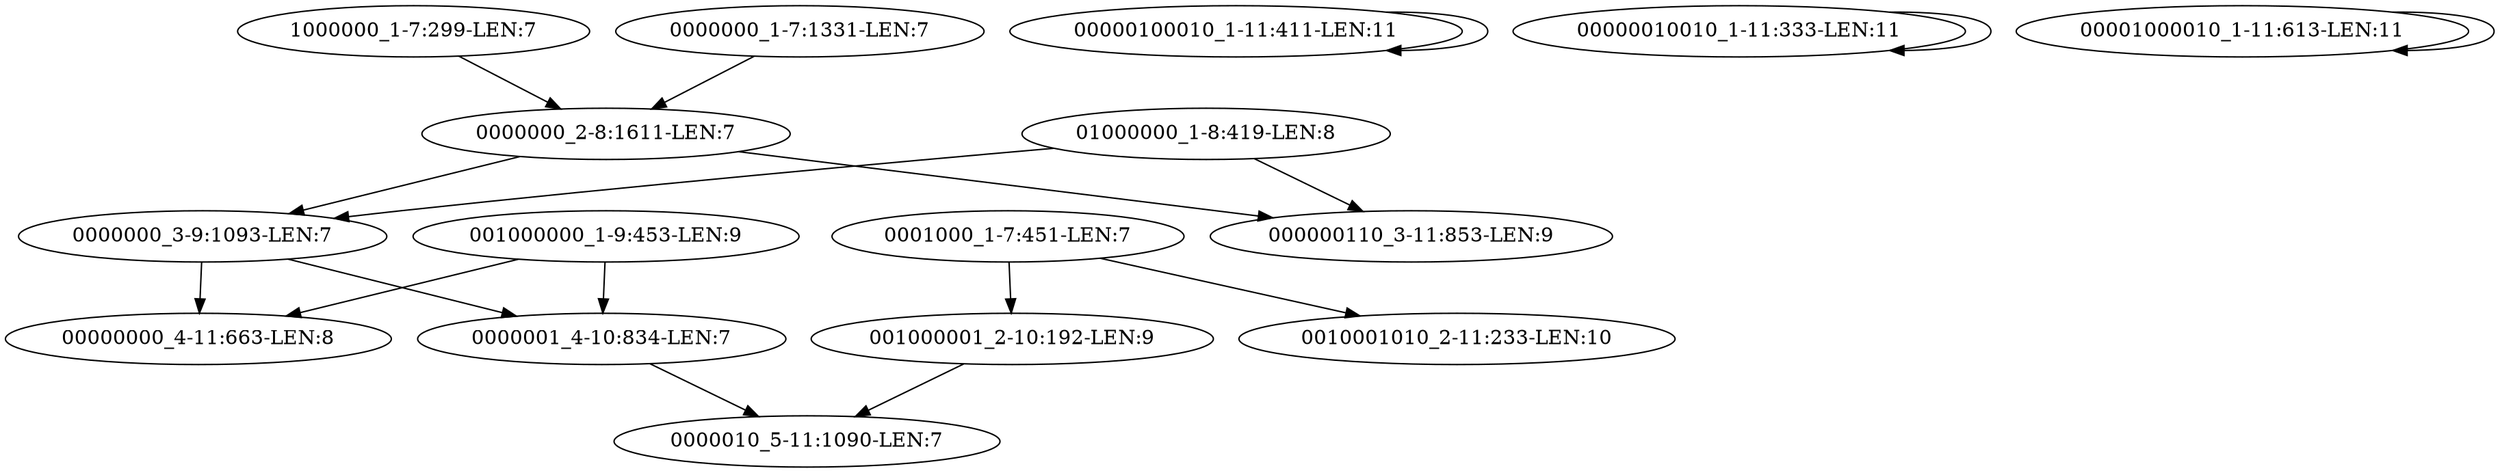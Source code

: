 digraph G {
    "1000000_1-7:299-LEN:7" -> "0000000_2-8:1611-LEN:7";
    "0000000_1-7:1331-LEN:7" -> "0000000_2-8:1611-LEN:7";
    "01000000_1-8:419-LEN:8" -> "0000000_3-9:1093-LEN:7";
    "01000000_1-8:419-LEN:8" -> "000000110_3-11:853-LEN:9";
    "0000000_3-9:1093-LEN:7" -> "00000000_4-11:663-LEN:8";
    "0000000_3-9:1093-LEN:7" -> "0000001_4-10:834-LEN:7";
    "0001000_1-7:451-LEN:7" -> "001000001_2-10:192-LEN:9";
    "0001000_1-7:451-LEN:7" -> "0010001010_2-11:233-LEN:10";
    "0000000_2-8:1611-LEN:7" -> "0000000_3-9:1093-LEN:7";
    "0000000_2-8:1611-LEN:7" -> "000000110_3-11:853-LEN:9";
    "001000001_2-10:192-LEN:9" -> "0000010_5-11:1090-LEN:7";
    "001000000_1-9:453-LEN:9" -> "00000000_4-11:663-LEN:8";
    "001000000_1-9:453-LEN:9" -> "0000001_4-10:834-LEN:7";
    "00000100010_1-11:411-LEN:11" -> "00000100010_1-11:411-LEN:11";
    "0000001_4-10:834-LEN:7" -> "0000010_5-11:1090-LEN:7";
    "00000010010_1-11:333-LEN:11" -> "00000010010_1-11:333-LEN:11";
    "00001000010_1-11:613-LEN:11" -> "00001000010_1-11:613-LEN:11";
}
